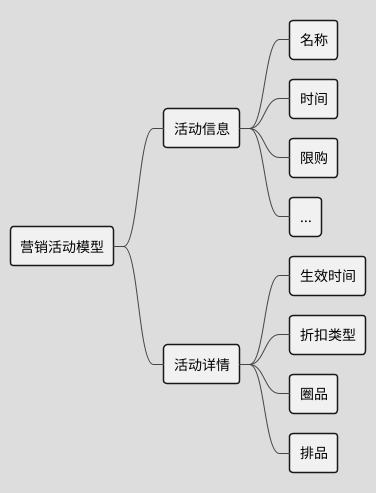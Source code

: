 @startmindmap
'https://plantuml.com/mindmap-diagram

skinparam backgroundColor #EEEBDC
'使用 toy 主题
!theme toy

* 营销活动模型

** 活动信息
*** 名称
*** 时间
*** 限购
*** ...

** 活动详情
*** 生效时间
*** 折扣类型
*** 圈品
*** 排品


@endmindmap